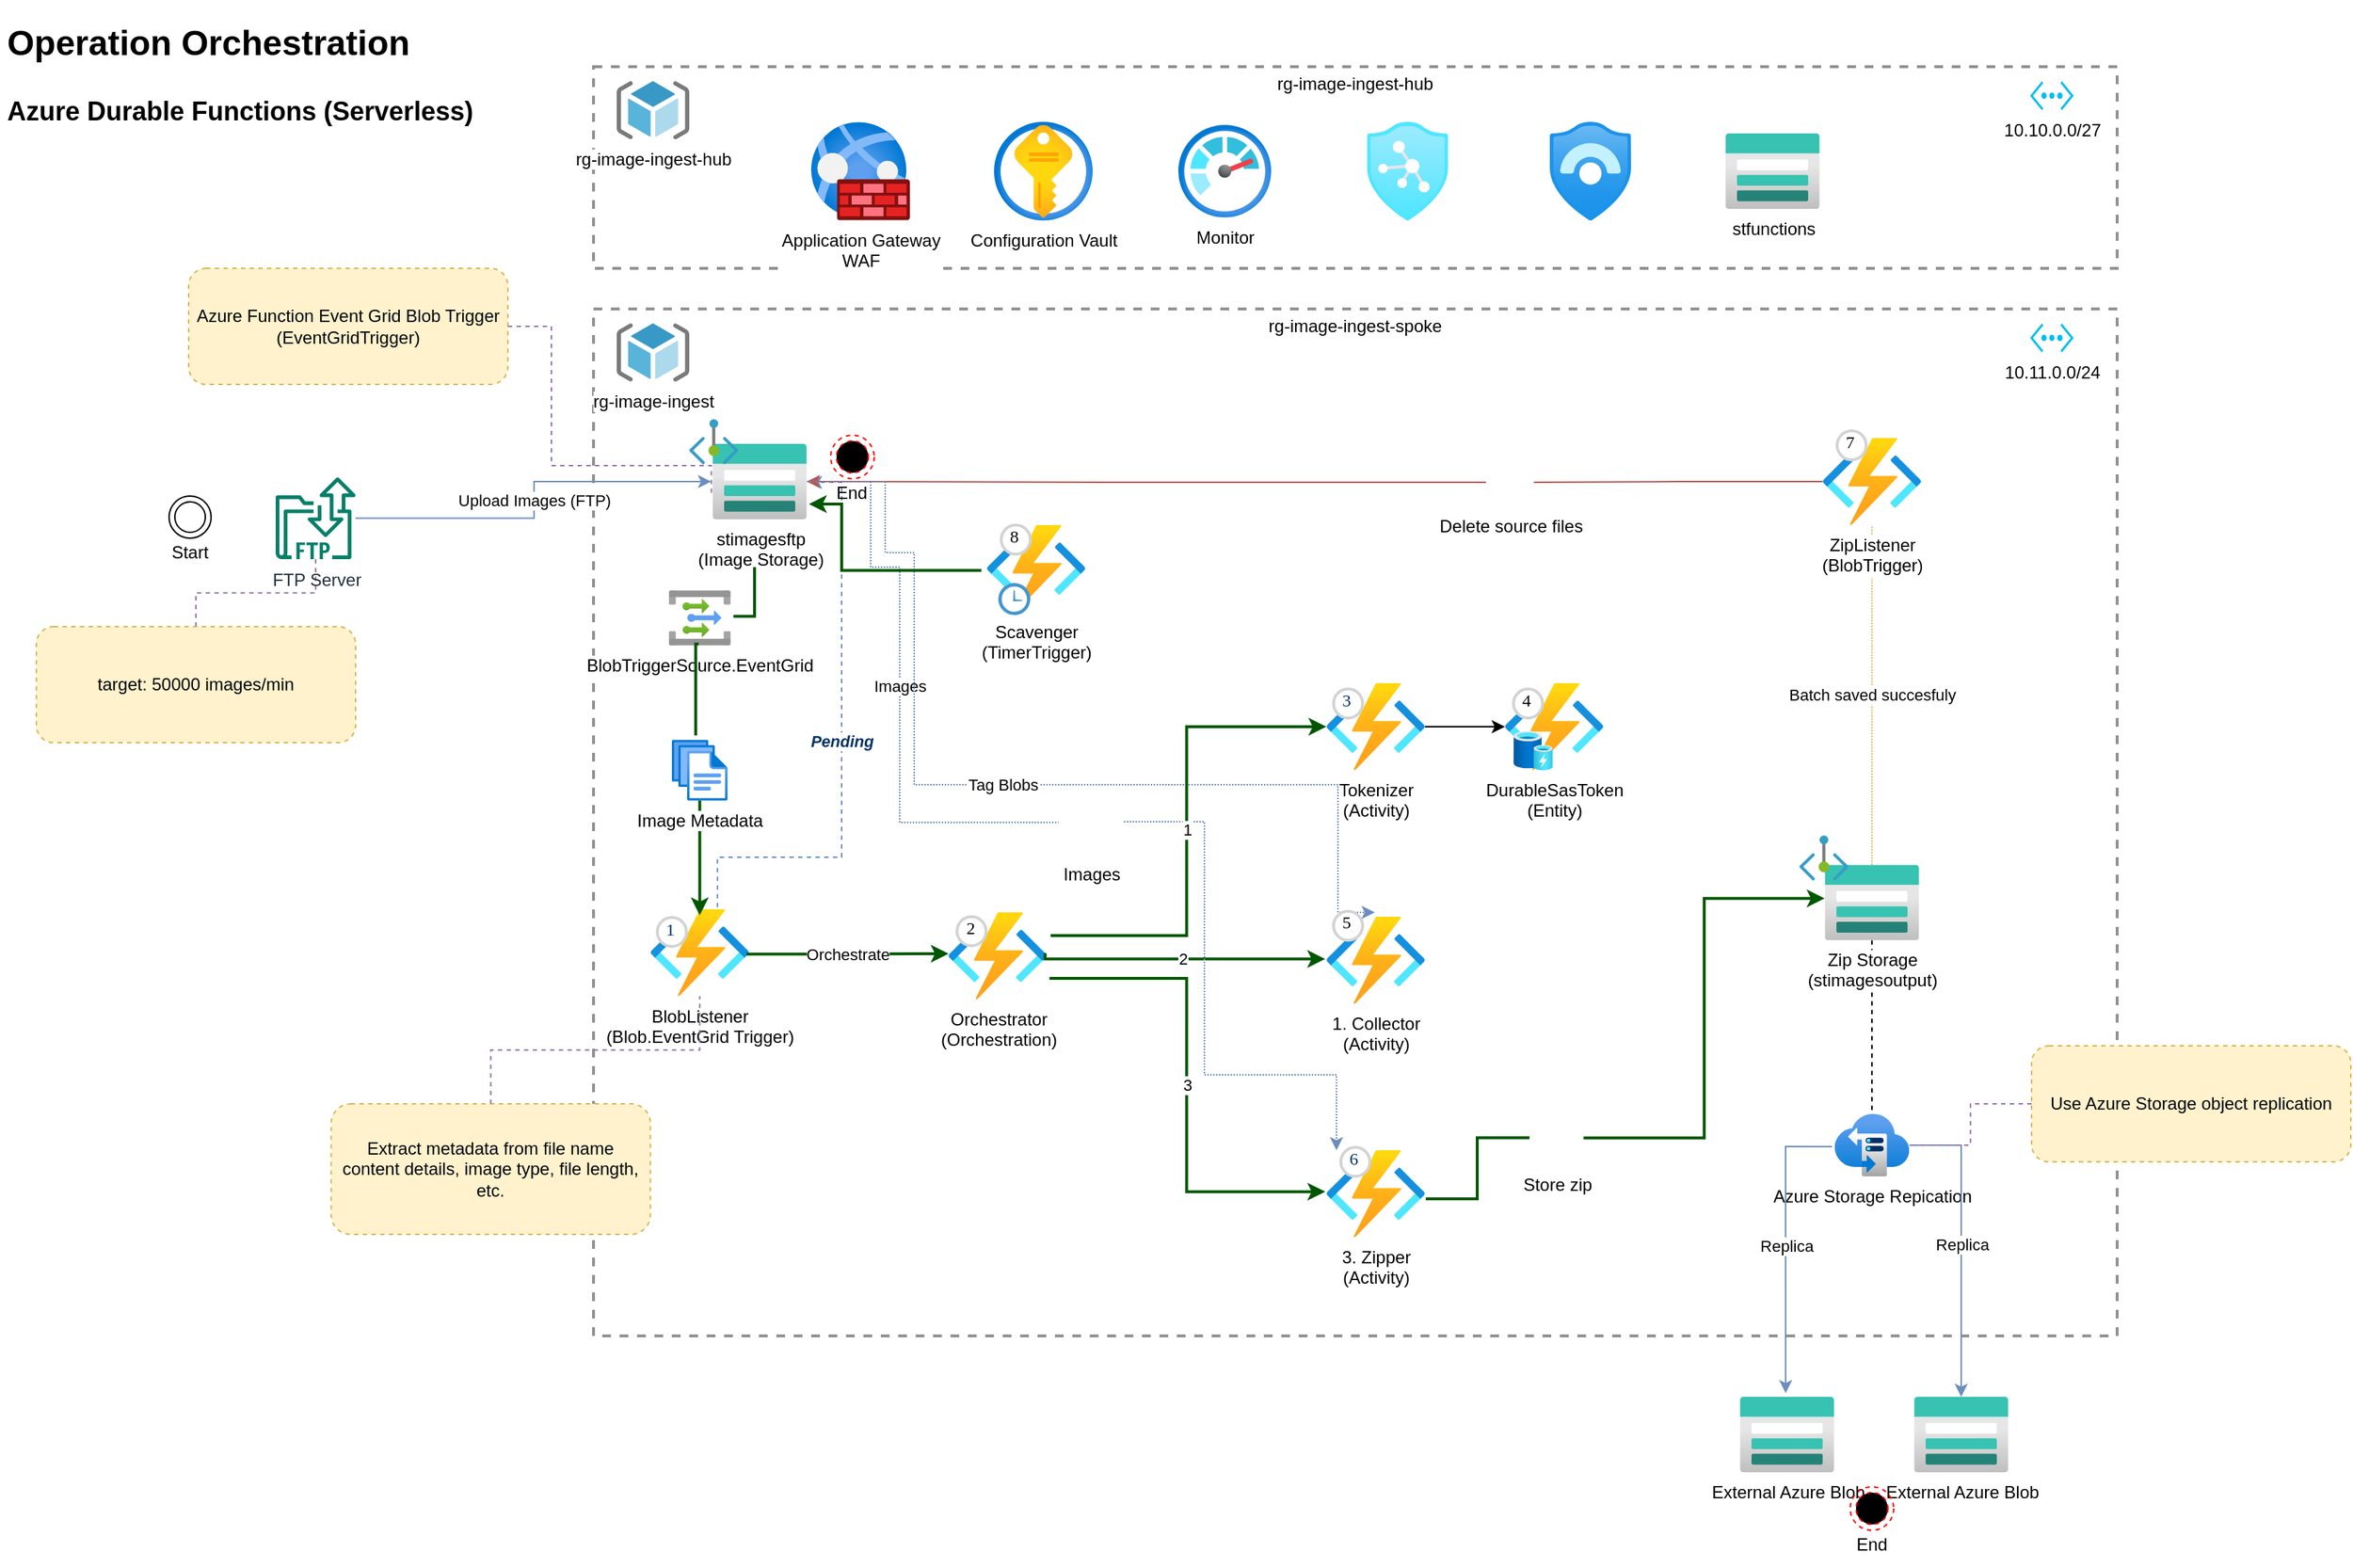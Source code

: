 <mxfile version="20.6.0" type="github">
  <diagram id="mp0UFyH3FqtpCRN3-6L2" name="Page-1">
    <mxGraphModel dx="1870" dy="885" grid="0" gridSize="10" guides="1" tooltips="1" connect="1" arrows="1" fold="1" page="1" pageScale="1" pageWidth="850" pageHeight="1100" math="0" shadow="0">
      <root>
        <mxCell id="0" />
        <mxCell id="1" parent="0" />
        <mxCell id="zGb-HXnJVVAAqv_T0aW1-69" value="rg-image-ingest-spoke" style="fontStyle=0;verticalAlign=top;align=center;spacingTop=-2;fillColor=none;rounded=0;whiteSpace=wrap;html=1;strokeColor=#919191;strokeWidth=2;dashed=1;container=1;collapsible=0;expand=0;recursiveResize=0;" parent="1" vertex="1">
          <mxGeometry x="419" y="232" width="1050" height="708" as="geometry" />
        </mxCell>
        <mxCell id="Y3fSY0z_PWKwTvdtHTbV-15" value="" style="group" parent="zGb-HXnJVVAAqv_T0aW1-69" vertex="1" connectable="0">
          <mxGeometry x="271" y="149" width="68" height="60" as="geometry" />
        </mxCell>
        <mxCell id="Y3fSY0z_PWKwTvdtHTbV-11" value="Scavenger&lt;br&gt;(TimerTrigger)" style="aspect=fixed;html=1;points=[];align=center;image;fontSize=12;image=img/lib/azure2/iot/Function_Apps.svg;" parent="Y3fSY0z_PWKwTvdtHTbV-15" vertex="1">
          <mxGeometry width="68" height="60" as="geometry" />
        </mxCell>
        <mxCell id="Y3fSY0z_PWKwTvdtHTbV-12" value="" style="shadow=0;dashed=0;html=1;strokeColor=none;fillColor=#4495D1;labelPosition=center;verticalLabelPosition=bottom;verticalAlign=top;align=center;outlineConnect=0;shape=mxgraph.veeam.time;" parent="Y3fSY0z_PWKwTvdtHTbV-15" vertex="1">
          <mxGeometry x="8" y="40" width="22" height="22" as="geometry" />
        </mxCell>
        <mxCell id="93GdrIorIVijSSyAPYrD-18" value="8" style="ellipse;whiteSpace=wrap;html=1;aspect=fixed;strokeWidth=2;fontFamily=Tahoma;spacingBottom=4;spacingRight=2;strokeColor=#d3d3d3;" parent="Y3fSY0z_PWKwTvdtHTbV-15" vertex="1">
          <mxGeometry x="10" width="20" height="20" as="geometry" />
        </mxCell>
        <mxCell id="JnfWXdq7wDuVDZa3z_bH-1" style="edgeStyle=orthogonalEdgeStyle;rounded=0;orthogonalLoop=1;jettySize=auto;html=1;" parent="zGb-HXnJVVAAqv_T0aW1-69" source="93GdrIorIVijSSyAPYrD-1" target="93GdrIorIVijSSyAPYrD-13" edge="1">
          <mxGeometry relative="1" as="geometry" />
        </mxCell>
        <mxCell id="93GdrIorIVijSSyAPYrD-1" value="Tokenizer&lt;br&gt;(Activity)" style="aspect=fixed;html=1;points=[];align=center;image;fontSize=12;image=img/lib/azure2/compute/Function_Apps.svg;" parent="zGb-HXnJVVAAqv_T0aW1-69" vertex="1">
          <mxGeometry x="505" y="258" width="68" height="60" as="geometry" />
        </mxCell>
        <mxCell id="zGb-HXnJVVAAqv_T0aW1-70" value="rg-image-ingest" style="sketch=0;aspect=fixed;html=1;points=[];align=center;image;fontSize=12;image=img/lib/mscae/ResourceGroup.svg;" parent="zGb-HXnJVVAAqv_T0aW1-69" vertex="1">
          <mxGeometry x="16" y="10" width="50" height="40" as="geometry" />
        </mxCell>
        <mxCell id="zGb-HXnJVVAAqv_T0aW1-64" value="10.11.0.0/24" style="verticalLabelPosition=bottom;html=1;verticalAlign=top;align=center;strokeColor=none;fillColor=#00BEF2;shape=mxgraph.azure.virtual_network;pointerEvents=1;labelBackgroundColor=none;" parent="zGb-HXnJVVAAqv_T0aW1-69" vertex="1">
          <mxGeometry x="990" y="10" width="30" height="20" as="geometry" />
        </mxCell>
        <mxCell id="EbMunbrASVV2r2uE1-7z-3" value="stimagesftp&lt;br&gt;(Image Storage)" style="aspect=fixed;html=1;points=[];align=center;image;fontSize=12;image=img/lib/azure2/storage/Storage_Accounts.svg;" parent="zGb-HXnJVVAAqv_T0aW1-69" vertex="1">
          <mxGeometry x="82" y="93" width="65" height="52" as="geometry" />
        </mxCell>
        <mxCell id="zGb-HXnJVVAAqv_T0aW1-122" value="Images" style="edgeStyle=orthogonalEdgeStyle;rounded=0;orthogonalLoop=1;jettySize=auto;html=1;endArrow=none;endFill=0;fillColor=#dae8fc;strokeColor=#6c8ebf;dashed=1;dashPattern=1 1;startArrow=none;" parent="zGb-HXnJVVAAqv_T0aW1-69" source="EbMunbrASVV2r2uE1-7z-3" target="Y3fSY0z_PWKwTvdtHTbV-13" edge="1">
          <mxGeometry relative="1" as="geometry">
            <Array as="points">
              <mxPoint x="191" y="119" />
              <mxPoint x="191" y="178" />
              <mxPoint x="211" y="178" />
              <mxPoint x="211" y="354" />
            </Array>
            <mxPoint x="291.623" y="255.458" as="targetPoint" />
          </mxGeometry>
        </mxCell>
        <mxCell id="zGb-HXnJVVAAqv_T0aW1-45" value="BlobTriggerSource.EventGrid" style="aspect=fixed;html=1;points=[];align=center;image;fontSize=12;image=img/lib/azure2/integration/Event_Grid_Topics.svg;" parent="zGb-HXnJVVAAqv_T0aW1-69" vertex="1">
          <mxGeometry x="52.0" y="194" width="42.43" height="38" as="geometry" />
        </mxCell>
        <mxCell id="zGb-HXnJVVAAqv_T0aW1-101" style="edgeStyle=orthogonalEdgeStyle;rounded=0;orthogonalLoop=1;jettySize=auto;html=1;dashed=1;endArrow=none;endFill=0;" parent="zGb-HXnJVVAAqv_T0aW1-69" source="zGb-HXnJVVAAqv_T0aW1-79" target="zGb-HXnJVVAAqv_T0aW1-100" edge="1">
          <mxGeometry relative="1" as="geometry" />
        </mxCell>
        <mxCell id="zGb-HXnJVVAAqv_T0aW1-107" value="Batch saved succesfuly" style="edgeStyle=orthogonalEdgeStyle;rounded=0;orthogonalLoop=1;jettySize=auto;html=1;dashed=1;endArrow=none;endFill=0;fillColor=#fff2cc;strokeColor=#d6b656;dashPattern=1 1;" parent="zGb-HXnJVVAAqv_T0aW1-69" source="zGb-HXnJVVAAqv_T0aW1-79" target="zGb-HXnJVVAAqv_T0aW1-63" edge="1">
          <mxGeometry relative="1" as="geometry" />
        </mxCell>
        <mxCell id="zGb-HXnJVVAAqv_T0aW1-79" value="Zip Storage&lt;br&gt;(stimagesoutput)" style="aspect=fixed;html=1;points=[];align=center;image;fontSize=12;image=img/lib/azure2/storage/Storage_Accounts.svg;" parent="zGb-HXnJVVAAqv_T0aW1-69" vertex="1">
          <mxGeometry x="848.5" y="383.25" width="65" height="52" as="geometry" />
        </mxCell>
        <mxCell id="zGb-HXnJVVAAqv_T0aW1-63" value="ZipListener&lt;br&gt;(BlobTrigger)" style="aspect=fixed;html=1;points=[];align=center;image;fontSize=12;image=img/lib/azure2/iot/Function_Apps.svg;" parent="zGb-HXnJVVAAqv_T0aW1-69" vertex="1">
          <mxGeometry x="847" y="89" width="68" height="60" as="geometry" />
        </mxCell>
        <mxCell id="zGb-HXnJVVAAqv_T0aW1-85" value="&lt;font style=&quot;background-color: rgb(255, 255, 255);&quot; color=&quot;#003366&quot;&gt;&lt;b&gt;&lt;i&gt;Pending&lt;/i&gt;&lt;/b&gt;&lt;/font&gt;" style="edgeStyle=orthogonalEdgeStyle;rounded=0;orthogonalLoop=1;jettySize=auto;html=1;endArrow=classic;endFill=1;fillColor=#dae8fc;strokeColor=#6c8ebf;exitX=0.679;exitY=-0.022;exitDx=0;exitDy=0;exitPerimeter=0;dashed=1;entryX=0;entryY=0.25;entryDx=0;entryDy=0;" parent="zGb-HXnJVVAAqv_T0aW1-69" source="zGb-HXnJVVAAqv_T0aW1-42" target="zGb-HXnJVVAAqv_T0aW1-150" edge="1">
          <mxGeometry relative="1" as="geometry">
            <mxPoint x="114.5" y="539" as="targetPoint" />
            <Array as="points">
              <mxPoint x="85" y="378" />
              <mxPoint x="171" y="378" />
              <mxPoint x="171" y="120" />
            </Array>
          </mxGeometry>
        </mxCell>
        <mxCell id="zGb-HXnJVVAAqv_T0aW1-42" value="BlobListener&lt;br&gt;(Blob.EventGrid Trigger)" style="aspect=fixed;html=1;points=[];align=center;image;fontSize=12;image=img/lib/azure2/iot/Function_Apps.svg;" parent="zGb-HXnJVVAAqv_T0aW1-69" vertex="1">
          <mxGeometry x="39.215" y="413.75" width="68" height="60" as="geometry" />
        </mxCell>
        <mxCell id="zGb-HXnJVVAAqv_T0aW1-126" style="edgeStyle=orthogonalEdgeStyle;rounded=0;orthogonalLoop=1;jettySize=auto;html=1;entryX=0;entryY=0.5;entryDx=0;entryDy=0;endArrow=none;endFill=0;fillColor=#008a00;strokeColor=#005700;exitX=1.008;exitY=0.558;exitDx=0;exitDy=0;exitPerimeter=0;strokeWidth=2;" parent="zGb-HXnJVVAAqv_T0aW1-69" source="RCE_GgjakJLuHdIpDTJi-5" target="zGb-HXnJVVAAqv_T0aW1-125" edge="1">
          <mxGeometry relative="1" as="geometry">
            <mxPoint x="671" y="517.25" as="targetPoint" />
          </mxGeometry>
        </mxCell>
        <mxCell id="zGb-HXnJVVAAqv_T0aW1-89" value="Orchestrate" style="edgeStyle=orthogonalEdgeStyle;rounded=0;orthogonalLoop=1;jettySize=auto;html=1;entryX=0.003;entryY=0.474;entryDx=0;entryDy=0;entryPerimeter=0;endArrow=classic;endFill=1;fillColor=#008a00;strokeColor=#005700;exitX=0.974;exitY=0.516;exitDx=0;exitDy=0;exitPerimeter=0;strokeWidth=2;" parent="zGb-HXnJVVAAqv_T0aW1-69" source="zGb-HXnJVVAAqv_T0aW1-42" target="RCE_GgjakJLuHdIpDTJi-2" edge="1">
          <mxGeometry relative="1" as="geometry">
            <mxPoint x="214" y="533" as="sourcePoint" />
          </mxGeometry>
        </mxCell>
        <mxCell id="zGb-HXnJVVAAqv_T0aW1-100" value="Azure Storage Repication" style="aspect=fixed;html=1;points=[];align=center;image;fontSize=12;image=img/lib/azure2/storage/Storage_Sync_Services.svg;rounded=1;glass=0;dashed=1;sketch=0;gradientColor=none;" parent="zGb-HXnJVVAAqv_T0aW1-69" vertex="1">
          <mxGeometry x="855.2" y="555" width="51.6" height="43" as="geometry" />
        </mxCell>
        <mxCell id="zGb-HXnJVVAAqv_T0aW1-124" style="edgeStyle=orthogonalEdgeStyle;rounded=0;orthogonalLoop=1;jettySize=auto;html=1;entryX=1;entryY=0.5;entryDx=0;entryDy=0;entryPerimeter=0;endArrow=classic;endFill=1;fillColor=#f8cecc;strokeColor=#b85450;" parent="zGb-HXnJVVAAqv_T0aW1-69" source="zGb-HXnJVVAAqv_T0aW1-109" target="EbMunbrASVV2r2uE1-7z-3" edge="1">
          <mxGeometry relative="1" as="geometry" />
        </mxCell>
        <mxCell id="zGb-HXnJVVAAqv_T0aW1-109" value="Delete source files" style="shape=image;html=1;verticalAlign=top;verticalLabelPosition=bottom;labelBackgroundColor=#ffffff;imageAspect=0;aspect=fixed;image=https://cdn1.iconfinder.com/data/icons/iconoir-vol-3/24/multiple-pages-delete-128.png;rounded=1;glass=0;dashed=1;sketch=0;gradientColor=none;" parent="zGb-HXnJVVAAqv_T0aW1-69" vertex="1">
          <mxGeometry x="615" y="103" width="33" height="33" as="geometry" />
        </mxCell>
        <mxCell id="zGb-HXnJVVAAqv_T0aW1-110" value="" style="edgeStyle=orthogonalEdgeStyle;rounded=0;orthogonalLoop=1;jettySize=auto;html=1;endArrow=none;fillColor=#f8cecc;strokeColor=#b85450;" parent="zGb-HXnJVVAAqv_T0aW1-69" source="zGb-HXnJVVAAqv_T0aW1-63" target="zGb-HXnJVVAAqv_T0aW1-109" edge="1">
          <mxGeometry relative="1" as="geometry">
            <mxPoint x="682.5" y="431" as="targetPoint" />
            <mxPoint x="1453.5" y="385" as="sourcePoint" />
            <Array as="points" />
          </mxGeometry>
        </mxCell>
        <mxCell id="Y3fSY0z_PWKwTvdtHTbV-9" style="edgeStyle=orthogonalEdgeStyle;rounded=0;orthogonalLoop=1;jettySize=auto;html=1;entryX=-0.002;entryY=0.445;entryDx=0;entryDy=0;entryPerimeter=0;strokeWidth=2;fillColor=#008a00;strokeColor=#005700;" parent="zGb-HXnJVVAAqv_T0aW1-69" source="zGb-HXnJVVAAqv_T0aW1-125" target="zGb-HXnJVVAAqv_T0aW1-79" edge="1">
          <mxGeometry relative="1" as="geometry" />
        </mxCell>
        <mxCell id="zGb-HXnJVVAAqv_T0aW1-125" value="Store zip" style="shape=image;html=1;verticalAlign=top;verticalLabelPosition=bottom;labelBackgroundColor=#ffffff;imageAspect=0;aspect=fixed;image=https://cdn4.iconfinder.com/data/icons/file-extension-names-vol-5-1/512/2-128.png;rounded=1;glass=0;dashed=1;sketch=0;gradientColor=none;" parent="zGb-HXnJVVAAqv_T0aW1-69" vertex="1">
          <mxGeometry x="645" y="552.75" width="37.25" height="37.25" as="geometry" />
        </mxCell>
        <mxCell id="zGb-HXnJVVAAqv_T0aW1-148" value="" style="group" parent="zGb-HXnJVVAAqv_T0aW1-69" vertex="1" connectable="0">
          <mxGeometry x="148.43" y="87" width="60" height="55" as="geometry" />
        </mxCell>
        <mxCell id="zGb-HXnJVVAAqv_T0aW1-149" value="" style="ellipse;html=1;shape=endState;fillColor=#000000;strokeColor=#ff0000;rounded=1;glass=0;dashed=1;sketch=0;" parent="zGb-HXnJVVAAqv_T0aW1-148" vertex="1">
          <mxGeometry x="15" width="30" height="30" as="geometry" />
        </mxCell>
        <mxCell id="zGb-HXnJVVAAqv_T0aW1-150" value="End" style="text;html=1;strokeColor=none;fillColor=none;align=center;verticalAlign=middle;whiteSpace=wrap;rounded=0;glass=0;dashed=1;sketch=0;" parent="zGb-HXnJVVAAqv_T0aW1-148" vertex="1">
          <mxGeometry y="25" width="60" height="30" as="geometry" />
        </mxCell>
        <mxCell id="zGb-HXnJVVAAqv_T0aW1-156" value="" style="aspect=fixed;html=1;points=[];align=center;image;fontSize=12;image=img/lib/azure2/networking/Private_Endpoint.svg;rounded=1;glass=0;dashed=1;sketch=0;gradientColor=none;" parent="zGb-HXnJVVAAqv_T0aW1-69" vertex="1">
          <mxGeometry x="831" y="363" width="33.82" height="31" as="geometry" />
        </mxCell>
        <mxCell id="zGb-HXnJVVAAqv_T0aW1-157" value="" style="aspect=fixed;html=1;points=[];align=center;image;fontSize=12;image=img/lib/azure2/networking/Private_Endpoint.svg;rounded=1;glass=0;dashed=1;sketch=0;gradientColor=none;" parent="zGb-HXnJVVAAqv_T0aW1-69" vertex="1">
          <mxGeometry x="66" y="76" width="33.82" height="31" as="geometry" />
        </mxCell>
        <mxCell id="Y3fSY0z_PWKwTvdtHTbV-8" style="edgeStyle=orthogonalEdgeStyle;rounded=0;orthogonalLoop=1;jettySize=auto;html=1;entryX=0.5;entryY=0.071;entryDx=0;entryDy=0;entryPerimeter=0;strokeWidth=2;fillColor=#008a00;strokeColor=#005700;" parent="zGb-HXnJVVAAqv_T0aW1-69" source="gfkck-QSRBC7-aFhQZBp-1" target="zGb-HXnJVVAAqv_T0aW1-42" edge="1">
          <mxGeometry relative="1" as="geometry" />
        </mxCell>
        <mxCell id="gfkck-QSRBC7-aFhQZBp-1" value="Image Metadata" style="aspect=fixed;html=1;points=[];align=center;image;fontSize=12;image=img/lib/azure2/general/Files.svg;" parent="zGb-HXnJVVAAqv_T0aW1-69" vertex="1">
          <mxGeometry x="54.015" y="297" width="38.4" height="42" as="geometry" />
        </mxCell>
        <mxCell id="RCE_GgjakJLuHdIpDTJi-2" value="Orchestrator&lt;br&gt;(Orchestration)" style="aspect=fixed;html=1;points=[];align=center;image;fontSize=12;image=img/lib/azure2/compute/Function_Apps.svg;" parent="zGb-HXnJVVAAqv_T0aW1-69" vertex="1">
          <mxGeometry x="244.5" y="416" width="68" height="60" as="geometry" />
        </mxCell>
        <mxCell id="RCE_GgjakJLuHdIpDTJi-5" value="3. Zipper&lt;br&gt;(Activity)" style="aspect=fixed;html=1;points=[];align=center;image;fontSize=12;image=img/lib/azure2/compute/Function_Apps.svg;" parent="zGb-HXnJVVAAqv_T0aW1-69" vertex="1">
          <mxGeometry x="505" y="580" width="68" height="60" as="geometry" />
        </mxCell>
        <mxCell id="RCE_GgjakJLuHdIpDTJi-3" value="1. Collector&lt;br&gt;(Activity)" style="aspect=fixed;html=1;points=[];align=center;image;fontSize=12;image=img/lib/azure2/compute/Function_Apps.svg;" parent="zGb-HXnJVVAAqv_T0aW1-69" vertex="1">
          <mxGeometry x="505" y="419" width="68" height="60" as="geometry" />
        </mxCell>
        <mxCell id="RCE_GgjakJLuHdIpDTJi-6" value="Tag Blobs" style="edgeStyle=orthogonalEdgeStyle;rounded=0;orthogonalLoop=1;jettySize=auto;html=1;entryX=0.491;entryY=-0.05;entryDx=0;entryDy=0;entryPerimeter=0;endArrow=classic;endFill=1;fillColor=#dae8fc;strokeColor=#6c8ebf;dashed=1;dashPattern=1 1;" parent="zGb-HXnJVVAAqv_T0aW1-69" source="EbMunbrASVV2r2uE1-7z-3" target="RCE_GgjakJLuHdIpDTJi-3" edge="1">
          <mxGeometry relative="1" as="geometry">
            <Array as="points">
              <mxPoint x="201" y="119" />
              <mxPoint x="201" y="168" />
              <mxPoint x="221" y="168" />
              <mxPoint x="221" y="328" />
              <mxPoint x="513" y="328" />
            </Array>
            <mxPoint x="533.5" y="399" as="sourcePoint" />
            <mxPoint x="1175.0" y="455.996" as="targetPoint" />
          </mxGeometry>
        </mxCell>
        <mxCell id="RCE_GgjakJLuHdIpDTJi-14" value="1" style="ellipse;whiteSpace=wrap;html=1;aspect=fixed;strokeWidth=2;fontFamily=Tahoma;spacingBottom=4;spacingRight=2;strokeColor=#d3d3d3;fontColor=#003366;" parent="zGb-HXnJVVAAqv_T0aW1-69" vertex="1">
          <mxGeometry x="44" y="419.5" width="20" height="20" as="geometry" />
        </mxCell>
        <mxCell id="RCE_GgjakJLuHdIpDTJi-22" value="3" style="edgeStyle=orthogonalEdgeStyle;rounded=0;orthogonalLoop=1;jettySize=auto;html=1;entryX=-0.011;entryY=0.476;entryDx=0;entryDy=0;entryPerimeter=0;endArrow=classic;endFill=1;fillColor=#008a00;strokeColor=#005700;exitX=1.025;exitY=0.759;exitDx=0;exitDy=0;exitPerimeter=0;strokeWidth=2;" parent="zGb-HXnJVVAAqv_T0aW1-69" source="RCE_GgjakJLuHdIpDTJi-2" target="RCE_GgjakJLuHdIpDTJi-5" edge="1">
          <mxGeometry relative="1" as="geometry">
            <mxPoint x="-279" y="671.54" as="sourcePoint" />
            <mxPoint x="-140.248" y="604" as="targetPoint" />
          </mxGeometry>
        </mxCell>
        <mxCell id="Y3fSY0z_PWKwTvdtHTbV-1" value="2" style="ellipse;whiteSpace=wrap;html=1;aspect=fixed;strokeWidth=2;fontFamily=Tahoma;spacingBottom=4;spacingRight=2;strokeColor=#d3d3d3;" parent="zGb-HXnJVVAAqv_T0aW1-69" vertex="1">
          <mxGeometry x="250.5" y="419" width="20" height="20" as="geometry" />
        </mxCell>
        <mxCell id="Y3fSY0z_PWKwTvdtHTbV-3" value="2" style="edgeStyle=orthogonalEdgeStyle;rounded=0;orthogonalLoop=1;jettySize=auto;html=1;entryX=-0.012;entryY=0.485;entryDx=0;entryDy=0;entryPerimeter=0;endArrow=classic;endFill=1;fillColor=#008a00;strokeColor=#005700;exitX=0.981;exitY=0.468;exitDx=0;exitDy=0;exitPerimeter=0;strokeWidth=2;" parent="zGb-HXnJVVAAqv_T0aW1-69" source="RCE_GgjakJLuHdIpDTJi-2" target="RCE_GgjakJLuHdIpDTJi-3" edge="1">
          <mxGeometry relative="1" as="geometry">
            <mxPoint x="-319.002" y="685.98" as="sourcePoint" />
            <mxPoint x="-152.114" y="584.6" as="targetPoint" />
            <Array as="points">
              <mxPoint x="311" y="448" />
            </Array>
          </mxGeometry>
        </mxCell>
        <mxCell id="Y3fSY0z_PWKwTvdtHTbV-5" style="edgeStyle=orthogonalEdgeStyle;rounded=0;orthogonalLoop=1;jettySize=auto;html=1;endArrow=none;endFill=0;entryX=0.427;entryY=-0.071;entryDx=0;entryDy=0;entryPerimeter=0;fillColor=#008a00;strokeColor=#005700;strokeWidth=2;exitX=0.481;exitY=0.974;exitDx=0;exitDy=0;exitPerimeter=0;" parent="zGb-HXnJVVAAqv_T0aW1-69" source="zGb-HXnJVVAAqv_T0aW1-45" target="gfkck-QSRBC7-aFhQZBp-1" edge="1">
          <mxGeometry relative="1" as="geometry">
            <mxPoint x="132" y="188" as="sourcePoint" />
            <mxPoint x="117.424" y="221.898" as="targetPoint" />
            <Array as="points">
              <mxPoint x="70" y="231" />
            </Array>
          </mxGeometry>
        </mxCell>
        <mxCell id="Y3fSY0z_PWKwTvdtHTbV-16" style="edgeStyle=orthogonalEdgeStyle;rounded=0;orthogonalLoop=1;jettySize=auto;html=1;dashed=1;fontColor=#003366;startArrow=none;startFill=0;endArrow=classic;endFill=1;strokeWidth=1;dashPattern=1 1;fillColor=#dae8fc;strokeColor=#6c8ebf;" parent="zGb-HXnJVVAAqv_T0aW1-69" source="Y3fSY0z_PWKwTvdtHTbV-13" target="RCE_GgjakJLuHdIpDTJi-5" edge="1">
          <mxGeometry relative="1" as="geometry">
            <Array as="points">
              <mxPoint x="421" y="354" />
              <mxPoint x="421" y="528" />
              <mxPoint x="512" y="528" />
            </Array>
          </mxGeometry>
        </mxCell>
        <mxCell id="Y3fSY0z_PWKwTvdtHTbV-13" value="Images" style="shape=image;html=1;verticalAlign=top;verticalLabelPosition=bottom;labelBackgroundColor=#ffffff;imageAspect=0;aspect=fixed;image=https://cdn4.iconfinder.com/data/icons/ionicons/512/icon-images-128.png" parent="zGb-HXnJVVAAqv_T0aW1-69" vertex="1">
          <mxGeometry x="320.5" y="331" width="45" height="45" as="geometry" />
        </mxCell>
        <mxCell id="Y3fSY0z_PWKwTvdtHTbV-18" value="6" style="ellipse;whiteSpace=wrap;html=1;aspect=fixed;strokeWidth=2;fontFamily=Tahoma;spacingBottom=4;spacingRight=2;strokeColor=#d3d3d3;fontColor=#003366;" parent="zGb-HXnJVVAAqv_T0aW1-69" vertex="1">
          <mxGeometry x="515" y="578" width="20" height="20" as="geometry" />
        </mxCell>
        <mxCell id="93GdrIorIVijSSyAPYrD-4" value="1" style="edgeStyle=orthogonalEdgeStyle;rounded=0;orthogonalLoop=1;jettySize=auto;html=1;entryX=0;entryY=0.5;entryDx=0;entryDy=0;entryPerimeter=0;endArrow=classic;endFill=1;fillColor=#008a00;strokeColor=#005700;exitX=1.037;exitY=0.267;exitDx=0;exitDy=0;exitPerimeter=0;strokeWidth=2;" parent="zGb-HXnJVVAAqv_T0aW1-69" source="RCE_GgjakJLuHdIpDTJi-2" target="93GdrIorIVijSSyAPYrD-1" edge="1">
          <mxGeometry relative="1" as="geometry">
            <mxPoint x="301" y="339.04" as="sourcePoint" />
            <mxPoint x="464.052" y="486.06" as="targetPoint" />
          </mxGeometry>
        </mxCell>
        <mxCell id="93GdrIorIVijSSyAPYrD-9" value="" style="edgeStyle=orthogonalEdgeStyle;rounded=0;orthogonalLoop=1;jettySize=auto;html=1;endArrow=classic;endFill=1;fillColor=#008a00;strokeColor=#005700;exitX=-0.054;exitY=0.52;exitDx=0;exitDy=0;exitPerimeter=0;strokeWidth=2;entryX=0;entryY=0.75;entryDx=0;entryDy=0;" parent="zGb-HXnJVVAAqv_T0aW1-69" source="Y3fSY0z_PWKwTvdtHTbV-11" target="zGb-HXnJVVAAqv_T0aW1-150" edge="1">
          <mxGeometry relative="1" as="geometry">
            <mxPoint x="338.996" y="233.02" as="sourcePoint" />
            <mxPoint x="528.98" y="89" as="targetPoint" />
            <Array as="points">
              <mxPoint x="171" y="180" />
              <mxPoint x="171" y="135" />
            </Array>
          </mxGeometry>
        </mxCell>
        <mxCell id="RCE_GgjakJLuHdIpDTJi-26" value="3" style="ellipse;whiteSpace=wrap;html=1;aspect=fixed;strokeWidth=2;fontFamily=Tahoma;spacingBottom=4;spacingRight=2;strokeColor=#d3d3d3;fontColor=#003366;" parent="zGb-HXnJVVAAqv_T0aW1-69" vertex="1">
          <mxGeometry x="510" y="262" width="20" height="20" as="geometry" />
        </mxCell>
        <mxCell id="93GdrIorIVijSSyAPYrD-12" value="5" style="ellipse;whiteSpace=wrap;html=1;aspect=fixed;strokeWidth=2;fontFamily=Tahoma;spacingBottom=4;spacingRight=2;strokeColor=#d3d3d3;" parent="zGb-HXnJVVAAqv_T0aW1-69" vertex="1">
          <mxGeometry x="510" y="415.25" width="20" height="20" as="geometry" />
        </mxCell>
        <mxCell id="93GdrIorIVijSSyAPYrD-13" value="DurableSasToken&lt;br&gt;(Entity)" style="aspect=fixed;html=1;points=[];align=center;image;fontSize=12;image=img/lib/azure2/compute/Function_Apps.svg;" parent="zGb-HXnJVVAAqv_T0aW1-69" vertex="1">
          <mxGeometry x="628" y="258" width="68" height="60" as="geometry" />
        </mxCell>
        <mxCell id="93GdrIorIVijSSyAPYrD-14" value="" style="aspect=fixed;html=1;points=[];align=center;image;fontSize=12;image=img/lib/azure2/general/Cache.svg;" parent="zGb-HXnJVVAAqv_T0aW1-69" vertex="1">
          <mxGeometry x="634" y="291" width="27" height="27" as="geometry" />
        </mxCell>
        <mxCell id="Y3fSY0z_PWKwTvdtHTbV-2" value="4" style="ellipse;whiteSpace=wrap;html=1;aspect=fixed;strokeWidth=2;fontFamily=Tahoma;spacingBottom=4;spacingRight=2;strokeColor=#d3d3d3;" parent="zGb-HXnJVVAAqv_T0aW1-69" vertex="1">
          <mxGeometry x="634" y="262" width="20" height="20" as="geometry" />
        </mxCell>
        <mxCell id="93GdrIorIVijSSyAPYrD-17" value="7" style="ellipse;whiteSpace=wrap;html=1;aspect=fixed;strokeWidth=2;fontFamily=Tahoma;spacingBottom=4;spacingRight=2;strokeColor=#d3d3d3;" parent="zGb-HXnJVVAAqv_T0aW1-69" vertex="1">
          <mxGeometry x="857.0" y="84" width="20" height="20" as="geometry" />
        </mxCell>
        <mxCell id="EbMunbrASVV2r2uE1-7z-11" value="&lt;h1&gt;&lt;span style=&quot;background-color: initial; font-size: 24px;&quot;&gt;Operation Orchestration&lt;/span&gt;&lt;/h1&gt;&lt;h1&gt;&lt;span style=&quot;background-color: initial;&quot;&gt;&lt;font style=&quot;font-size: 18px;&quot;&gt;Azure Durable Functions (Serverless)&lt;/font&gt;&lt;/span&gt;&lt;br&gt;&lt;/h1&gt;" style="text;html=1;strokeColor=none;fillColor=none;spacing=5;spacingTop=-20;whiteSpace=wrap;overflow=hidden;rounded=0;" parent="1" vertex="1">
          <mxGeometry x="10" y="29" width="350" height="92" as="geometry" />
        </mxCell>
        <mxCell id="zGb-HXnJVVAAqv_T0aW1-130" style="edgeStyle=orthogonalEdgeStyle;rounded=0;orthogonalLoop=1;jettySize=auto;html=1;endArrow=none;endFill=0;fillColor=#e1d5e7;strokeColor=#9673a6;dashed=1;" parent="1" source="EbMunbrASVV2r2uE1-7z-14" target="zGb-HXnJVVAAqv_T0aW1-39" edge="1">
          <mxGeometry relative="1" as="geometry" />
        </mxCell>
        <mxCell id="EbMunbrASVV2r2uE1-7z-14" value="target:&amp;nbsp;50000 images/min" style="text;html=1;strokeColor=#d6b656;fillColor=#fff2cc;align=center;verticalAlign=middle;whiteSpace=wrap;rounded=1;dashed=1;sketch=0;glass=0;spacing=1;" parent="1" vertex="1">
          <mxGeometry x="35.05" y="451" width="220" height="80" as="geometry" />
        </mxCell>
        <mxCell id="zGb-HXnJVVAAqv_T0aW1-38" value="Upload Images (FTP)" style="edgeStyle=orthogonalEdgeStyle;rounded=0;orthogonalLoop=1;jettySize=auto;html=1;entryX=-0.015;entryY=0.5;entryDx=0;entryDy=0;entryPerimeter=0;fillColor=#dae8fc;strokeColor=#6c8ebf;" parent="1" source="zGb-HXnJVVAAqv_T0aW1-39" target="EbMunbrASVV2r2uE1-7z-3" edge="1">
          <mxGeometry relative="1" as="geometry">
            <mxPoint x="489" y="311" as="targetPoint" />
            <mxPoint x="64.05" y="407.3" as="sourcePoint" />
          </mxGeometry>
        </mxCell>
        <mxCell id="zGb-HXnJVVAAqv_T0aW1-39" value="FTP Server" style="sketch=0;outlineConnect=0;fontColor=#232F3E;gradientColor=none;fillColor=#067F68;strokeColor=none;dashed=0;verticalLabelPosition=bottom;verticalAlign=top;align=center;html=1;fontSize=12;fontStyle=0;aspect=fixed;shape=mxgraph.aws4.transfer_for_ftp_resource;" parent="1" vertex="1">
          <mxGeometry x="200" y="348" width="55.05" height="56.5" as="geometry" />
        </mxCell>
        <mxCell id="zGb-HXnJVVAAqv_T0aW1-76" value="External Azure Blob" style="aspect=fixed;html=1;points=[];align=center;image;fontSize=12;image=img/lib/azure2/storage/Storage_Accounts.svg;" parent="1" vertex="1">
          <mxGeometry x="1209" y="982" width="65" height="52" as="geometry" />
        </mxCell>
        <mxCell id="zGb-HXnJVVAAqv_T0aW1-77" value="External Azure Blob" style="aspect=fixed;html=1;points=[];align=center;image;fontSize=12;image=img/lib/azure2/storage/Storage_Accounts.svg;" parent="1" vertex="1">
          <mxGeometry x="1329" y="982" width="65" height="52" as="geometry" />
        </mxCell>
        <mxCell id="zGb-HXnJVVAAqv_T0aW1-102" value="Replica" style="edgeStyle=orthogonalEdgeStyle;rounded=0;orthogonalLoop=1;jettySize=auto;html=1;endArrow=classic;endFill=1;fillColor=#dae8fc;strokeColor=#6c8ebf;" parent="1" source="zGb-HXnJVVAAqv_T0aW1-100" target="zGb-HXnJVVAAqv_T0aW1-77" edge="1">
          <mxGeometry relative="1" as="geometry" />
        </mxCell>
        <mxCell id="zGb-HXnJVVAAqv_T0aW1-104" value="rg-image-ingest-hub" style="fontStyle=0;verticalAlign=top;align=center;spacingTop=-2;fillColor=none;rounded=0;whiteSpace=wrap;html=1;strokeColor=#919191;strokeWidth=2;dashed=1;container=1;collapsible=0;expand=0;recursiveResize=0;glass=0;sketch=0;" parent="1" vertex="1">
          <mxGeometry x="419" y="65" width="1050" height="139" as="geometry" />
        </mxCell>
        <mxCell id="zGb-HXnJVVAAqv_T0aW1-105" value="rg-image-ingest-hub" style="sketch=0;aspect=fixed;html=1;points=[];align=center;image;fontSize=12;image=img/lib/mscae/ResourceGroup.svg;" parent="zGb-HXnJVVAAqv_T0aW1-104" vertex="1">
          <mxGeometry x="16" y="10" width="50" height="40" as="geometry" />
        </mxCell>
        <mxCell id="zGb-HXnJVVAAqv_T0aW1-83" value="Configuration Vault" style="aspect=fixed;html=1;points=[];align=center;image;fontSize=12;image=img/lib/azure2/security/Key_Vaults.svg;rounded=1;glass=0;dashed=1;sketch=0;gradientColor=none;" parent="zGb-HXnJVVAAqv_T0aW1-104" vertex="1">
          <mxGeometry x="276" y="38" width="68" height="68" as="geometry" />
        </mxCell>
        <mxCell id="zGb-HXnJVVAAqv_T0aW1-106" value="Application Gateway&lt;br&gt;WAF" style="aspect=fixed;html=1;points=[];align=center;image;fontSize=12;image=img/lib/azure2/networking/Web_Application_Firewall_Policies_WAF.svg;rounded=1;glass=0;dashed=1;sketch=0;gradientColor=none;" parent="zGb-HXnJVVAAqv_T0aW1-104" vertex="1">
          <mxGeometry x="150" y="38" width="68" height="68" as="geometry" />
        </mxCell>
        <mxCell id="zGb-HXnJVVAAqv_T0aW1-112" value="10.10.0.0/27" style="verticalLabelPosition=bottom;html=1;verticalAlign=top;align=center;strokeColor=none;fillColor=#00BEF2;shape=mxgraph.azure.virtual_network;pointerEvents=1;labelBackgroundColor=none;" parent="zGb-HXnJVVAAqv_T0aW1-104" vertex="1">
          <mxGeometry x="990" y="10" width="30" height="20" as="geometry" />
        </mxCell>
        <mxCell id="zGb-HXnJVVAAqv_T0aW1-113" value="stfunctions" style="aspect=fixed;html=1;points=[];align=center;image;fontSize=12;image=img/lib/azure2/storage/Storage_Accounts.svg;" parent="zGb-HXnJVVAAqv_T0aW1-104" vertex="1">
          <mxGeometry x="780" y="46" width="65" height="52" as="geometry" />
        </mxCell>
        <mxCell id="zGb-HXnJVVAAqv_T0aW1-128" value="Monitor" style="aspect=fixed;html=1;points=[];align=center;image;fontSize=12;image=img/lib/azure2/management_governance/Monitor.svg;rounded=1;glass=0;dashed=1;sketch=0;gradientColor=none;" parent="zGb-HXnJVVAAqv_T0aW1-104" vertex="1">
          <mxGeometry x="403" y="40" width="64" height="64" as="geometry" />
        </mxCell>
        <mxCell id="zGb-HXnJVVAAqv_T0aW1-153" value="" style="aspect=fixed;html=1;points=[];align=center;image;fontSize=12;image=img/lib/azure2/security/Azure_Sentinel.svg;rounded=1;glass=0;dashed=1;sketch=0;gradientColor=none;" parent="zGb-HXnJVVAAqv_T0aW1-104" vertex="1">
          <mxGeometry x="659" y="38" width="56.0" height="68" as="geometry" />
        </mxCell>
        <mxCell id="zGb-HXnJVVAAqv_T0aW1-154" value="" style="aspect=fixed;html=1;points=[];align=center;image;fontSize=12;image=img/lib/azure2/security/Azure_Defender.svg;rounded=1;glass=0;dashed=1;sketch=0;gradientColor=none;" parent="zGb-HXnJVVAAqv_T0aW1-104" vertex="1">
          <mxGeometry x="533" y="38" width="56.0" height="68" as="geometry" />
        </mxCell>
        <mxCell id="EbMunbrASVV2r2uE1-7z-13" value="Extract metadata from file name&lt;br&gt;content details, image type, file length, etc." style="text;html=1;strokeColor=#d6b656;fillColor=#fff2cc;align=center;verticalAlign=middle;whiteSpace=wrap;rounded=1;dashed=1;" parent="1" vertex="1">
          <mxGeometry x="238.22" y="780" width="220" height="90" as="geometry" />
        </mxCell>
        <mxCell id="zGb-HXnJVVAAqv_T0aW1-94" style="edgeStyle=orthogonalEdgeStyle;rounded=0;orthogonalLoop=1;jettySize=auto;html=1;dashed=1;endArrow=none;endFill=0;fillColor=#e1d5e7;strokeColor=#9673a6;" parent="1" source="EbMunbrASVV2r2uE1-7z-13" target="zGb-HXnJVVAAqv_T0aW1-42" edge="1">
          <mxGeometry relative="1" as="geometry" />
        </mxCell>
        <mxCell id="zGb-HXnJVVAAqv_T0aW1-75" value="Azure Function Event Grid Blob Trigger&lt;br&gt;(EventGridTrigger)" style="text;html=1;strokeColor=#d6b656;fillColor=#fff2cc;align=center;verticalAlign=middle;whiteSpace=wrap;rounded=1;dashed=1;" parent="1" vertex="1">
          <mxGeometry x="140" y="204" width="220" height="80" as="geometry" />
        </mxCell>
        <mxCell id="zGb-HXnJVVAAqv_T0aW1-114" style="edgeStyle=orthogonalEdgeStyle;rounded=0;orthogonalLoop=1;jettySize=auto;html=1;entryX=-0.012;entryY=0.669;entryDx=0;entryDy=0;entryPerimeter=0;dashed=1;endArrow=none;endFill=0;fillColor=#e1d5e7;strokeColor=#9673a6;" parent="1" source="zGb-HXnJVVAAqv_T0aW1-75" target="EbMunbrASVV2r2uE1-7z-3" edge="1">
          <mxGeometry relative="1" as="geometry">
            <Array as="points">
              <mxPoint x="390" y="244" />
              <mxPoint x="390" y="340" />
              <mxPoint x="500" y="340" />
            </Array>
          </mxGeometry>
        </mxCell>
        <mxCell id="zGb-HXnJVVAAqv_T0aW1-131" style="edgeStyle=orthogonalEdgeStyle;rounded=0;orthogonalLoop=1;jettySize=auto;html=1;dashed=1;endArrow=none;endFill=0;fillColor=#e1d5e7;strokeColor=#9673a6;" parent="1" source="zGb-HXnJVVAAqv_T0aW1-129" target="zGb-HXnJVVAAqv_T0aW1-100" edge="1">
          <mxGeometry relative="1" as="geometry" />
        </mxCell>
        <mxCell id="zGb-HXnJVVAAqv_T0aW1-129" value="Use Azure Storage object replication" style="text;html=1;strokeColor=#d6b656;fillColor=#fff2cc;align=center;verticalAlign=middle;whiteSpace=wrap;rounded=1;dashed=1;" parent="1" vertex="1">
          <mxGeometry x="1410" y="740" width="220" height="80" as="geometry" />
        </mxCell>
        <mxCell id="zGb-HXnJVVAAqv_T0aW1-140" value="" style="group" parent="1" vertex="1" connectable="0">
          <mxGeometry x="111" y="361" width="60" height="53.5" as="geometry" />
        </mxCell>
        <mxCell id="zGb-HXnJVVAAqv_T0aW1-137" value="" style="ellipse;shape=doubleEllipse;html=1;dashed=0;whitespace=wrap;aspect=fixed;rounded=1;glass=0;sketch=0;gradientColor=none;" parent="zGb-HXnJVVAAqv_T0aW1-140" vertex="1">
          <mxGeometry x="15.5" width="29" height="29" as="geometry" />
        </mxCell>
        <mxCell id="zGb-HXnJVVAAqv_T0aW1-139" value="Start" style="text;html=1;strokeColor=none;fillColor=none;align=center;verticalAlign=middle;whiteSpace=wrap;rounded=0;glass=0;dashed=1;sketch=0;" parent="zGb-HXnJVVAAqv_T0aW1-140" vertex="1">
          <mxGeometry y="23.5" width="60" height="30" as="geometry" />
        </mxCell>
        <mxCell id="zGb-HXnJVVAAqv_T0aW1-145" value="" style="group" parent="1" vertex="1" connectable="0">
          <mxGeometry x="1270" y="1044" width="60" height="55" as="geometry" />
        </mxCell>
        <mxCell id="zGb-HXnJVVAAqv_T0aW1-133" value="" style="ellipse;html=1;shape=endState;fillColor=#000000;strokeColor=#ff0000;rounded=1;glass=0;dashed=1;sketch=0;" parent="zGb-HXnJVVAAqv_T0aW1-145" vertex="1">
          <mxGeometry x="15" width="30" height="30" as="geometry" />
        </mxCell>
        <mxCell id="zGb-HXnJVVAAqv_T0aW1-144" value="End" style="text;html=1;strokeColor=none;fillColor=none;align=center;verticalAlign=middle;whiteSpace=wrap;rounded=0;glass=0;dashed=1;sketch=0;" parent="zGb-HXnJVVAAqv_T0aW1-145" vertex="1">
          <mxGeometry y="25" width="60" height="30" as="geometry" />
        </mxCell>
        <mxCell id="gfkck-QSRBC7-aFhQZBp-3" style="edgeStyle=orthogonalEdgeStyle;rounded=0;orthogonalLoop=1;jettySize=auto;html=1;endArrow=none;endFill=0;entryX=1.047;entryY=0.471;entryDx=0;entryDy=0;entryPerimeter=0;fillColor=#008a00;strokeColor=#005700;strokeWidth=2;" parent="1" target="zGb-HXnJVVAAqv_T0aW1-45" edge="1">
          <mxGeometry relative="1" as="geometry">
            <mxPoint x="530" y="410" as="sourcePoint" />
            <mxPoint x="599" y="779" as="targetPoint" />
            <Array as="points">
              <mxPoint x="530" y="444" />
            </Array>
          </mxGeometry>
        </mxCell>
        <mxCell id="RCE_GgjakJLuHdIpDTJi-29" value="Replica" style="edgeStyle=orthogonalEdgeStyle;rounded=0;orthogonalLoop=1;jettySize=auto;html=1;endArrow=classic;endFill=1;fillColor=#dae8fc;strokeColor=#6c8ebf;exitX=-0.032;exitY=0.522;exitDx=0;exitDy=0;exitPerimeter=0;entryX=0.485;entryY=-0.049;entryDx=0;entryDy=0;entryPerimeter=0;" parent="1" source="zGb-HXnJVVAAqv_T0aW1-100" target="zGb-HXnJVVAAqv_T0aW1-76" edge="1">
          <mxGeometry relative="1" as="geometry">
            <mxPoint x="1100.0" y="862" as="sourcePoint" />
            <mxPoint x="1135.7" y="1035.5" as="targetPoint" />
          </mxGeometry>
        </mxCell>
      </root>
    </mxGraphModel>
  </diagram>
</mxfile>
